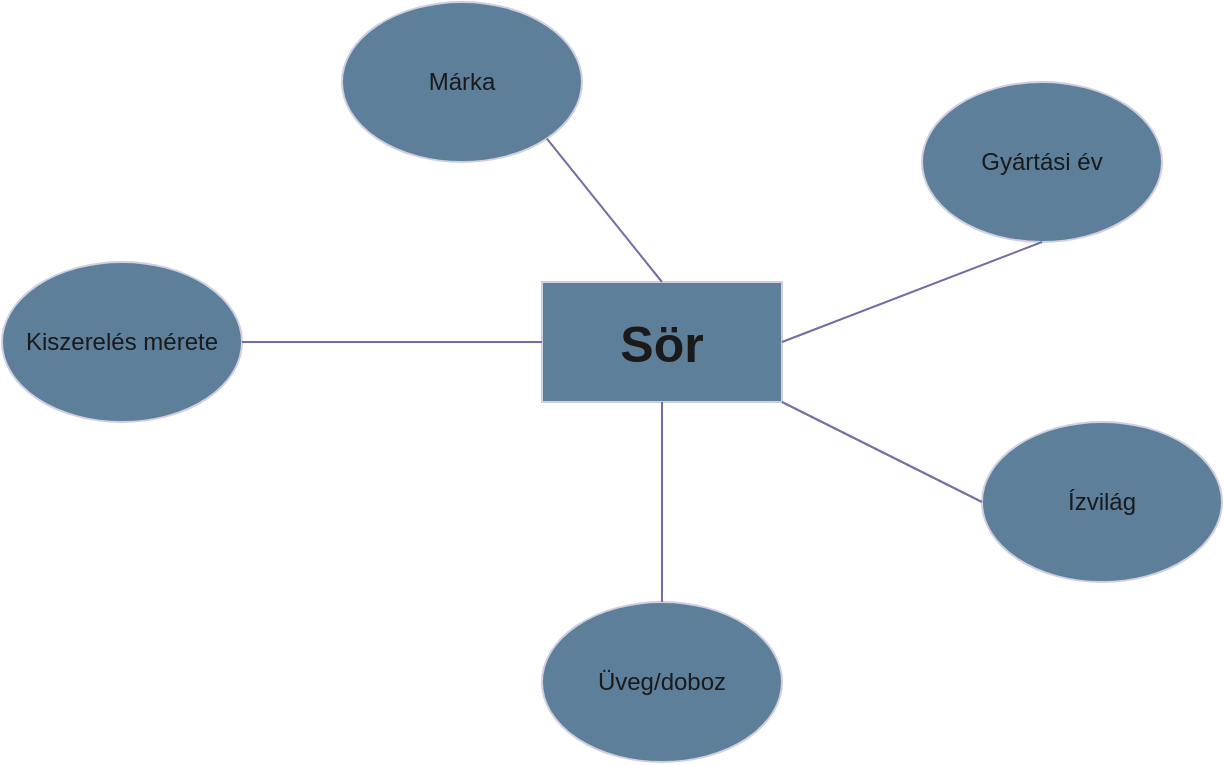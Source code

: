 <mxfile version="21.7.5" type="device">
  <diagram name="1 oldal" id="A42sRW7EY7-k_o22Ohhv">
    <mxGraphModel dx="832" dy="491" grid="1" gridSize="10" guides="1" tooltips="1" connect="1" arrows="1" fold="1" page="1" pageScale="1" pageWidth="827" pageHeight="1169" math="0" shadow="0">
      <root>
        <mxCell id="0" />
        <mxCell id="1" parent="0" />
        <mxCell id="ZWUvtfqeolOXMRG-OqRC-1" value="Sör" style="rounded=0;whiteSpace=wrap;html=1;strokeColor=#D0CEE2;fontColor=#1A1A1A;fillColor=#5D7F99;fontStyle=1;fontSize=25;" vertex="1" parent="1">
          <mxGeometry x="320" y="220" width="120" height="60" as="geometry" />
        </mxCell>
        <mxCell id="ZWUvtfqeolOXMRG-OqRC-2" value="Márka" style="ellipse;whiteSpace=wrap;html=1;strokeColor=#D0CEE2;fontColor=#1A1A1A;fillColor=#5D7F99;" vertex="1" parent="1">
          <mxGeometry x="220" y="80" width="120" height="80" as="geometry" />
        </mxCell>
        <mxCell id="ZWUvtfqeolOXMRG-OqRC-4" value="Gyártási év" style="ellipse;whiteSpace=wrap;html=1;strokeColor=#D0CEE2;fontColor=#1A1A1A;fillColor=#5D7F99;" vertex="1" parent="1">
          <mxGeometry x="510" y="120" width="120" height="80" as="geometry" />
        </mxCell>
        <mxCell id="ZWUvtfqeolOXMRG-OqRC-5" value="Ízvilág" style="ellipse;whiteSpace=wrap;html=1;strokeColor=#D0CEE2;fontColor=#1A1A1A;fillColor=#5D7F99;" vertex="1" parent="1">
          <mxGeometry x="540" y="290" width="120" height="80" as="geometry" />
        </mxCell>
        <mxCell id="ZWUvtfqeolOXMRG-OqRC-6" value="Üveg/doboz" style="ellipse;whiteSpace=wrap;html=1;strokeColor=#D0CEE2;fontColor=#1A1A1A;fillColor=#5D7F99;" vertex="1" parent="1">
          <mxGeometry x="320" y="380" width="120" height="80" as="geometry" />
        </mxCell>
        <mxCell id="ZWUvtfqeolOXMRG-OqRC-7" value="Kiszerelés mérete" style="ellipse;whiteSpace=wrap;html=1;strokeColor=#D0CEE2;fontColor=#1A1A1A;fillColor=#5D7F99;" vertex="1" parent="1">
          <mxGeometry x="50" y="210" width="120" height="80" as="geometry" />
        </mxCell>
        <mxCell id="ZWUvtfqeolOXMRG-OqRC-9" value="" style="endArrow=none;html=1;rounded=0;strokeColor=#736CA8;fontColor=#1A1A1A;entryX=0.5;entryY=1;entryDx=0;entryDy=0;exitX=1;exitY=0.5;exitDx=0;exitDy=0;" edge="1" parent="1" source="ZWUvtfqeolOXMRG-OqRC-1" target="ZWUvtfqeolOXMRG-OqRC-4">
          <mxGeometry width="50" height="50" relative="1" as="geometry">
            <mxPoint x="390" y="280" as="sourcePoint" />
            <mxPoint x="440" y="230" as="targetPoint" />
          </mxGeometry>
        </mxCell>
        <mxCell id="ZWUvtfqeolOXMRG-OqRC-10" value="" style="endArrow=none;html=1;rounded=0;strokeColor=#736CA8;fontColor=#1A1A1A;entryX=0.5;entryY=0;entryDx=0;entryDy=0;exitX=0.5;exitY=1;exitDx=0;exitDy=0;" edge="1" parent="1" source="ZWUvtfqeolOXMRG-OqRC-1" target="ZWUvtfqeolOXMRG-OqRC-6">
          <mxGeometry width="50" height="50" relative="1" as="geometry">
            <mxPoint x="390" y="280" as="sourcePoint" />
            <mxPoint x="440" y="230" as="targetPoint" />
          </mxGeometry>
        </mxCell>
        <mxCell id="ZWUvtfqeolOXMRG-OqRC-11" value="" style="endArrow=none;html=1;rounded=0;strokeColor=#736CA8;fontColor=#1A1A1A;entryX=0;entryY=0.5;entryDx=0;entryDy=0;exitX=1;exitY=1;exitDx=0;exitDy=0;" edge="1" parent="1" source="ZWUvtfqeolOXMRG-OqRC-1" target="ZWUvtfqeolOXMRG-OqRC-5">
          <mxGeometry width="50" height="50" relative="1" as="geometry">
            <mxPoint x="390" y="280" as="sourcePoint" />
            <mxPoint x="440" y="230" as="targetPoint" />
          </mxGeometry>
        </mxCell>
        <mxCell id="ZWUvtfqeolOXMRG-OqRC-12" value="" style="endArrow=none;html=1;rounded=0;strokeColor=#736CA8;fontColor=#1A1A1A;entryX=1;entryY=0.5;entryDx=0;entryDy=0;exitX=0;exitY=0.5;exitDx=0;exitDy=0;" edge="1" parent="1" source="ZWUvtfqeolOXMRG-OqRC-1" target="ZWUvtfqeolOXMRG-OqRC-7">
          <mxGeometry width="50" height="50" relative="1" as="geometry">
            <mxPoint x="390" y="280" as="sourcePoint" />
            <mxPoint x="440" y="230" as="targetPoint" />
          </mxGeometry>
        </mxCell>
        <mxCell id="ZWUvtfqeolOXMRG-OqRC-13" value="" style="endArrow=none;html=1;rounded=0;strokeColor=#736CA8;fontColor=#1A1A1A;entryX=1;entryY=1;entryDx=0;entryDy=0;exitX=0.5;exitY=0;exitDx=0;exitDy=0;" edge="1" parent="1" source="ZWUvtfqeolOXMRG-OqRC-1" target="ZWUvtfqeolOXMRG-OqRC-2">
          <mxGeometry width="50" height="50" relative="1" as="geometry">
            <mxPoint x="390" y="280" as="sourcePoint" />
            <mxPoint x="440" y="230" as="targetPoint" />
          </mxGeometry>
        </mxCell>
      </root>
    </mxGraphModel>
  </diagram>
</mxfile>
